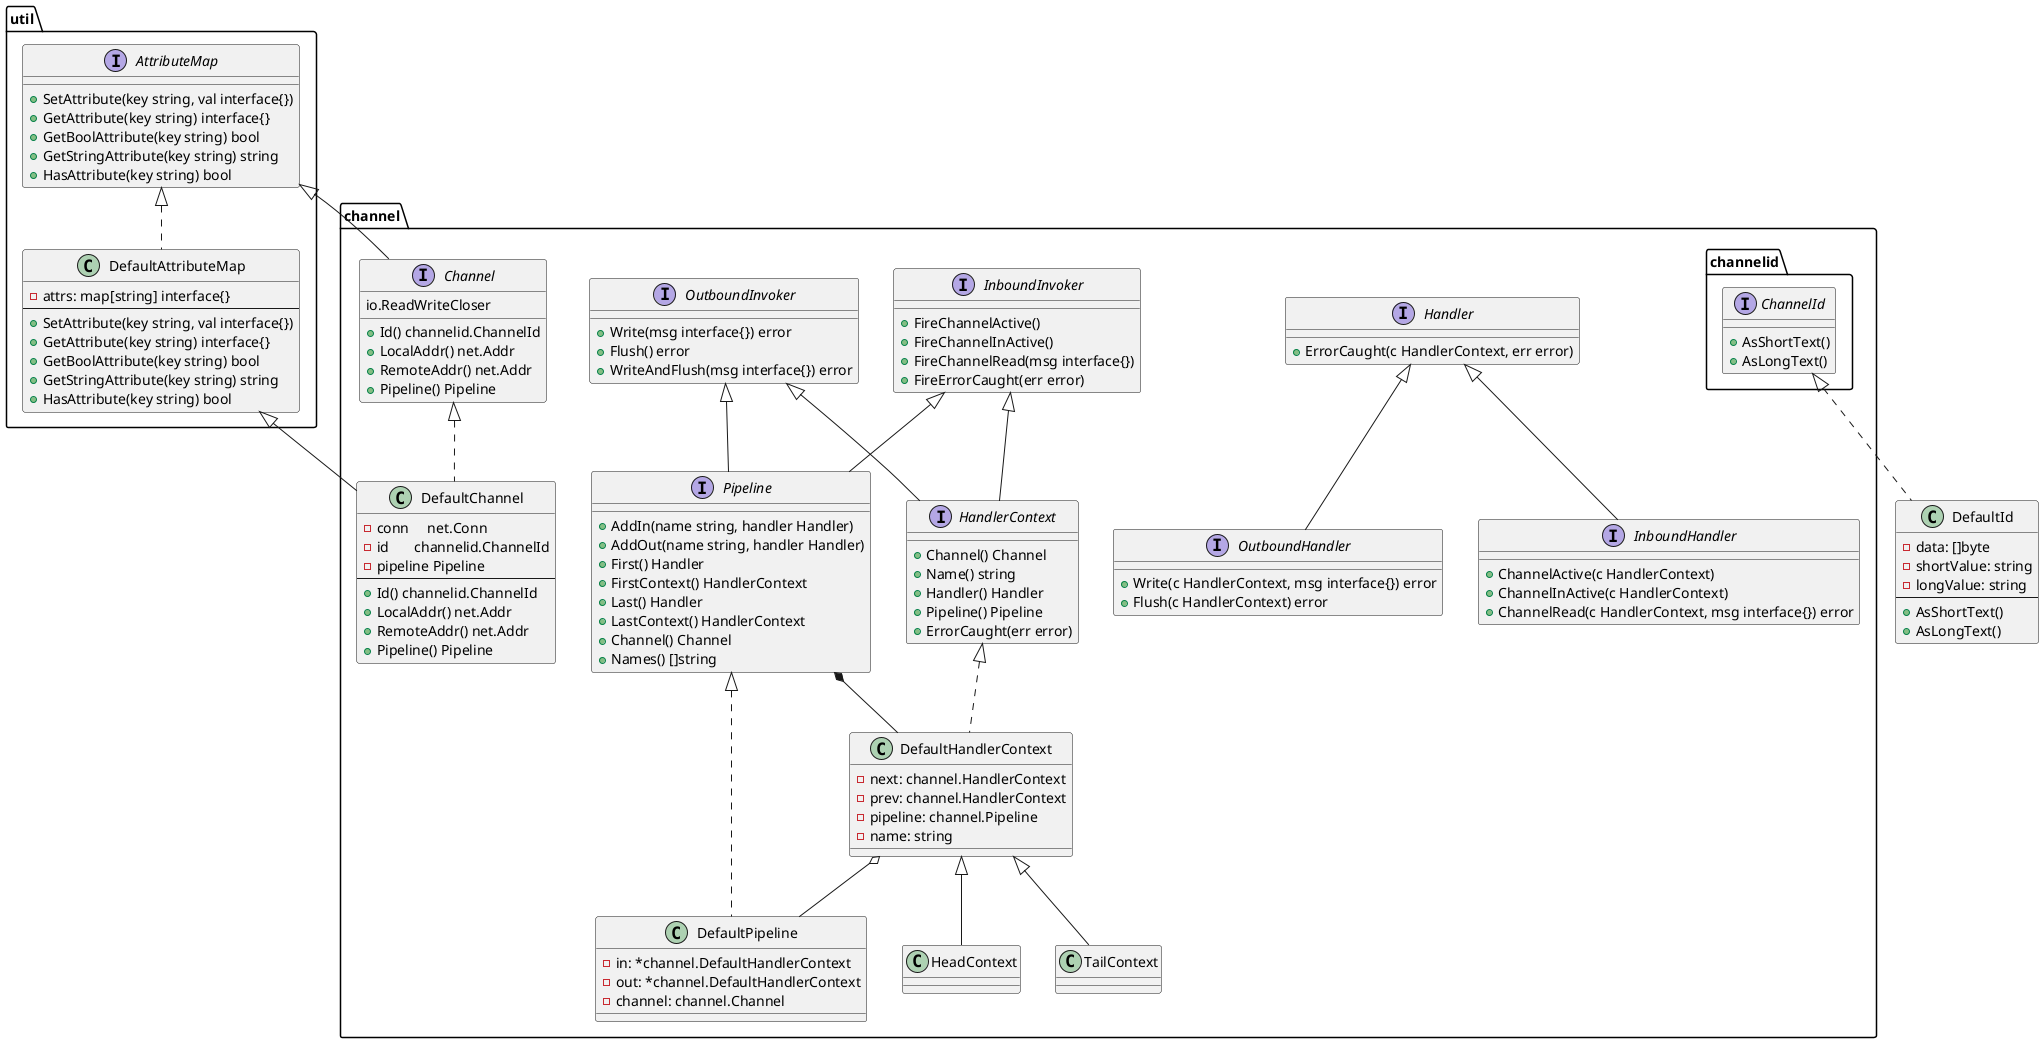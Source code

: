 @startuml
interface channel.channelid.ChannelId {
    + AsShortText()
    + AsLongText()
}
class DefaultId implements channel.channelid.ChannelId {
    - data: []byte
    - shortValue: string
    - longValue: string
    --
    + AsShortText()
    + AsLongText()
}

interface channel.Handler {
    + ErrorCaught(c HandlerContext, err error)
}

interface channel.InboundHandler extends channel.Handler  {
    + ChannelActive(c HandlerContext)
    + ChannelInActive(c HandlerContext)
    + ChannelRead(c HandlerContext, msg interface{}) error
}

interface channel.OutboundHandler extends channel.Handler {
    + Write(c HandlerContext, msg interface{}) error
    + Flush(c HandlerContext) error
}

interface channel.InboundInvoker {
    + FireChannelActive()
    + FireChannelInActive()
    + FireChannelRead(msg interface{})
    + FireErrorCaught(err error)
}

interface channel.OutboundInvoker {
    + Write(msg interface{}) error
    + Flush() error
    + WriteAndFlush(msg interface{}) error
}

interface channel.HandlerContext extends channel.InboundInvoker, channel.OutboundInvoker  {
    + Channel() Channel
    + Name() string
    + Handler() Handler
    + Pipeline() Pipeline
    + ErrorCaught(err error)
}

interface channel.Pipeline extends channel.InboundInvoker, channel.OutboundInvoker {
    + AddIn(name string, handler Handler)
    + AddOut(name string, handler Handler)
    + First() Handler
    + FirstContext() HandlerContext
    + Last() Handler
    + LastContext() HandlerContext
    + Channel() Channel
    + Names() []string
}

interface channel.Channel extends util.AttributeMap {
    io.ReadWriteCloser
    + Id() channelid.ChannelId
    + LocalAddr() net.Addr
    + RemoteAddr() net.Addr
    + Pipeline() Pipeline
}

interface util.AttributeMap {
    + SetAttribute(key string, val interface{})
    + GetAttribute(key string) interface{}
    + GetBoolAttribute(key string) bool
    + GetStringAttribute(key string) string
    + HasAttribute(key string) bool
}

class util.DefaultAttributeMap implements util.AttributeMap {
    - attrs: map[string] interface{}
    --
    + SetAttribute(key string, val interface{})
    + GetAttribute(key string) interface{}
    + GetBoolAttribute(key string) bool
    + GetStringAttribute(key string) string
    + HasAttribute(key string) bool
}

class channel.DefaultChannel extends util.DefaultAttributeMap implements channel.Channel {
    - conn     net.Conn
    - id       channelid.ChannelId
    - pipeline Pipeline
    --
    + Id() channelid.ChannelId
    + LocalAddr() net.Addr
    + RemoteAddr() net.Addr
    + Pipeline() Pipeline
}

class channel.DefaultHandlerContext implements channel.HandlerContext {
    - next: channel.HandlerContext
    - prev: channel.HandlerContext
    - pipeline: channel.Pipeline
    - name: string
}

channel.Pipeline *-- channel.DefaultHandlerContext
channel.DefaultHandlerContext o-- channel.DefaultPipeline
class channel.HeadContext extends channel.DefaultHandlerContext {
}

class channel.TailContext extends channel.DefaultHandlerContext {
}

class channel.DefaultPipeline implements channel.Pipeline {
    - in: *channel.DefaultHandlerContext
    - out: *channel.DefaultHandlerContext
    - channel: channel.Channel
}
@enduml